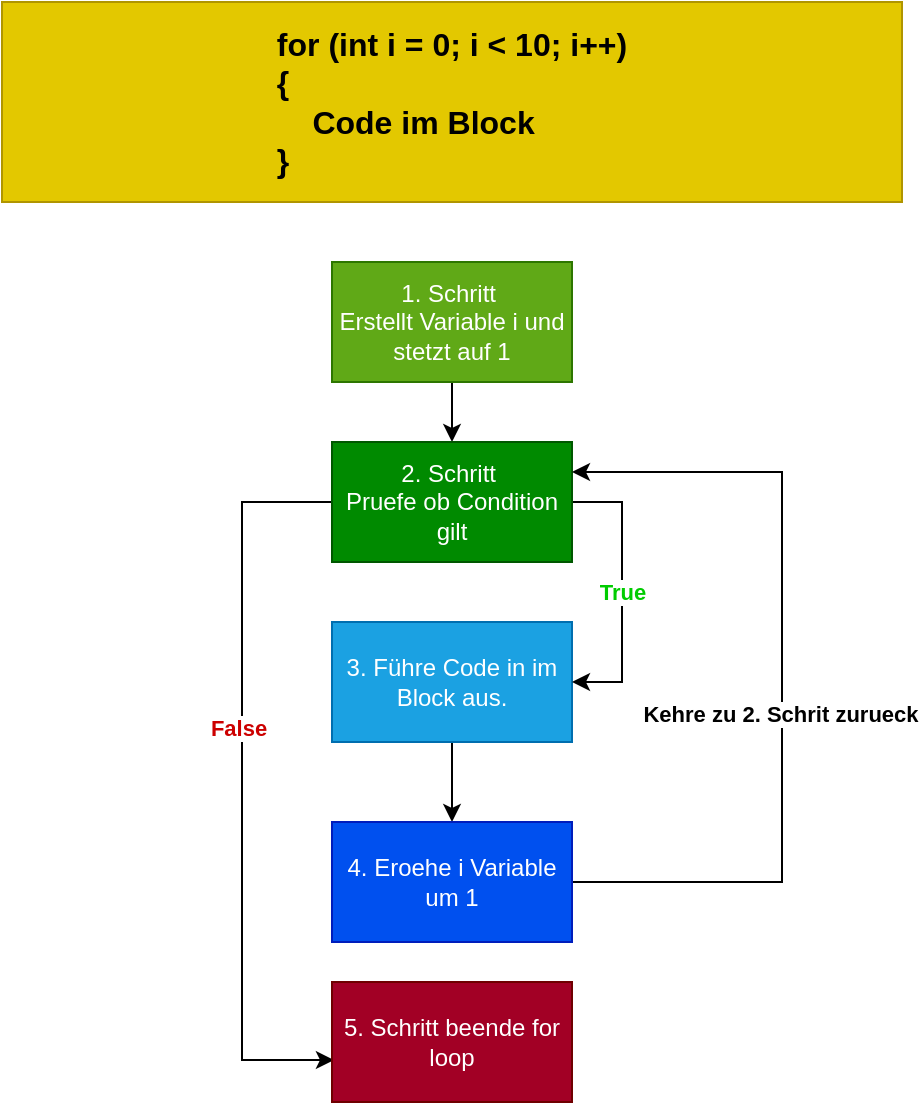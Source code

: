 <mxfile version="13.7.9" type="device"><diagram id="LlEPuKETB72y2iquc4bT" name="Page-1"><mxGraphModel dx="1086" dy="806" grid="1" gridSize="10" guides="1" tooltips="1" connect="1" arrows="1" fold="1" page="1" pageScale="1" pageWidth="850" pageHeight="1100" math="0" shadow="0"><root><mxCell id="0"/><mxCell id="1" parent="0"/><mxCell id="9wA1RJ4ZHwFCnSeSjzP--1" value="&lt;font color=&quot;#000000&quot; style=&quot;font-size: 16px&quot;&gt;&lt;b&gt;for (int i = 0; i &amp;lt; 10; i++)&lt;br&gt;&lt;/b&gt;&lt;/font&gt;&lt;div style=&quot;text-align: left ; font-size: 16px&quot;&gt;&lt;span&gt;&lt;font color=&quot;#000000&quot; style=&quot;font-size: 16px&quot;&gt;&lt;b&gt;{&lt;/b&gt;&lt;/font&gt;&lt;/span&gt;&lt;/div&gt;&lt;div style=&quot;text-align: left ; font-size: 16px&quot;&gt;&lt;span&gt;&lt;font color=&quot;#000000&quot; style=&quot;font-size: 16px&quot;&gt;&lt;b&gt;&amp;nbsp; &amp;nbsp; Code im Block&lt;/b&gt;&lt;/font&gt;&lt;/span&gt;&lt;/div&gt;&lt;div style=&quot;text-align: left ; font-size: 16px&quot;&gt;&lt;font color=&quot;#000000&quot; style=&quot;font-size: 16px&quot;&gt;&lt;b&gt;}&lt;/b&gt;&lt;/font&gt;&lt;/div&gt;" style="rounded=0;whiteSpace=wrap;html=1;fillColor=#e3c800;strokeColor=#B09500;fontColor=#ffffff;" parent="1" vertex="1"><mxGeometry x="190" y="10" width="450" height="100" as="geometry"/></mxCell><mxCell id="9wA1RJ4ZHwFCnSeSjzP--15" style="edgeStyle=orthogonalEdgeStyle;rounded=0;orthogonalLoop=1;jettySize=auto;html=1;" parent="1" source="9wA1RJ4ZHwFCnSeSjzP--2" target="9wA1RJ4ZHwFCnSeSjzP--4" edge="1"><mxGeometry relative="1" as="geometry"/></mxCell><mxCell id="9wA1RJ4ZHwFCnSeSjzP--2" value="1. Schritt&amp;nbsp;&lt;br&gt;Erstellt Variable i und stetzt auf 1" style="rounded=0;whiteSpace=wrap;html=1;fillColor=#60a917;strokeColor=#2D7600;fontColor=#ffffff;" parent="1" vertex="1"><mxGeometry x="355" y="140" width="120" height="60" as="geometry"/></mxCell><mxCell id="9wA1RJ4ZHwFCnSeSjzP--13" style="edgeStyle=orthogonalEdgeStyle;rounded=0;orthogonalLoop=1;jettySize=auto;html=1;" parent="1" source="9wA1RJ4ZHwFCnSeSjzP--3" target="9wA1RJ4ZHwFCnSeSjzP--5" edge="1"><mxGeometry relative="1" as="geometry"/></mxCell><mxCell id="9wA1RJ4ZHwFCnSeSjzP--3" value="3. Führe Code in im Block aus." style="rounded=0;whiteSpace=wrap;html=1;fillColor=#1ba1e2;strokeColor=#006EAF;fontColor=#ffffff;" parent="1" vertex="1"><mxGeometry x="355" y="320" width="120" height="60" as="geometry"/></mxCell><mxCell id="9wA1RJ4ZHwFCnSeSjzP--7" value="&lt;b&gt;&lt;font color=&quot;#00cc00&quot;&gt;True&lt;/font&gt;&lt;/b&gt;" style="edgeStyle=orthogonalEdgeStyle;rounded=0;orthogonalLoop=1;jettySize=auto;html=1;entryX=1;entryY=0.5;entryDx=0;entryDy=0;" parent="1" source="9wA1RJ4ZHwFCnSeSjzP--4" target="9wA1RJ4ZHwFCnSeSjzP--3" edge="1"><mxGeometry relative="1" as="geometry"><Array as="points"><mxPoint x="500" y="260"/><mxPoint x="500" y="350"/></Array></mxGeometry></mxCell><mxCell id="9wA1RJ4ZHwFCnSeSjzP--9" style="edgeStyle=orthogonalEdgeStyle;rounded=0;orthogonalLoop=1;jettySize=auto;html=1;entryX=0.008;entryY=0.65;entryDx=0;entryDy=0;entryPerimeter=0;" parent="1" source="9wA1RJ4ZHwFCnSeSjzP--4" target="9wA1RJ4ZHwFCnSeSjzP--8" edge="1"><mxGeometry relative="1" as="geometry"><Array as="points"><mxPoint x="310" y="260"/><mxPoint x="310" y="539"/></Array></mxGeometry></mxCell><mxCell id="9wA1RJ4ZHwFCnSeSjzP--10" value="&lt;font color=&quot;#cc0000&quot;&gt;False&lt;/font&gt;" style="edgeLabel;html=1;align=center;verticalAlign=middle;resizable=0;points=[];fontStyle=1" parent="9wA1RJ4ZHwFCnSeSjzP--9" vertex="1" connectable="0"><mxGeometry x="-0.145" y="-2" relative="1" as="geometry"><mxPoint as="offset"/></mxGeometry></mxCell><mxCell id="9wA1RJ4ZHwFCnSeSjzP--4" value="2. Schritt&amp;nbsp;&lt;br&gt;Pruefe ob Condition gilt&lt;br&gt;" style="rounded=0;whiteSpace=wrap;html=1;fillColor=#008a00;strokeColor=#005700;fontColor=#ffffff;" parent="1" vertex="1"><mxGeometry x="355" y="230" width="120" height="60" as="geometry"/></mxCell><mxCell id="9wA1RJ4ZHwFCnSeSjzP--11" style="edgeStyle=orthogonalEdgeStyle;rounded=0;orthogonalLoop=1;jettySize=auto;html=1;entryX=1;entryY=0.25;entryDx=0;entryDy=0;exitX=1;exitY=0.5;exitDx=0;exitDy=0;" parent="1" source="9wA1RJ4ZHwFCnSeSjzP--5" target="9wA1RJ4ZHwFCnSeSjzP--4" edge="1"><mxGeometry relative="1" as="geometry"><mxPoint x="520" y="460" as="sourcePoint"/><Array as="points"><mxPoint x="580" y="450"/><mxPoint x="580" y="245"/></Array></mxGeometry></mxCell><mxCell id="9wA1RJ4ZHwFCnSeSjzP--12" value="&lt;b&gt;Kehre zu 2. Schrit zurueck&lt;/b&gt;" style="edgeLabel;html=1;align=center;verticalAlign=middle;resizable=0;points=[];" parent="9wA1RJ4ZHwFCnSeSjzP--11" vertex="1" connectable="0"><mxGeometry x="-0.088" y="1" relative="1" as="geometry"><mxPoint as="offset"/></mxGeometry></mxCell><mxCell id="9wA1RJ4ZHwFCnSeSjzP--5" value="4. Eroehe i Variable um 1" style="rounded=0;whiteSpace=wrap;html=1;fillColor=#0050ef;strokeColor=#001DBC;fontColor=#ffffff;" parent="1" vertex="1"><mxGeometry x="355" y="420" width="120" height="60" as="geometry"/></mxCell><mxCell id="9wA1RJ4ZHwFCnSeSjzP--8" value="5. Schritt beende for loop" style="rounded=0;whiteSpace=wrap;html=1;fillColor=#a20025;strokeColor=#6F0000;fontColor=#ffffff;" parent="1" vertex="1"><mxGeometry x="355" y="500" width="120" height="60" as="geometry"/></mxCell></root></mxGraphModel></diagram></mxfile>